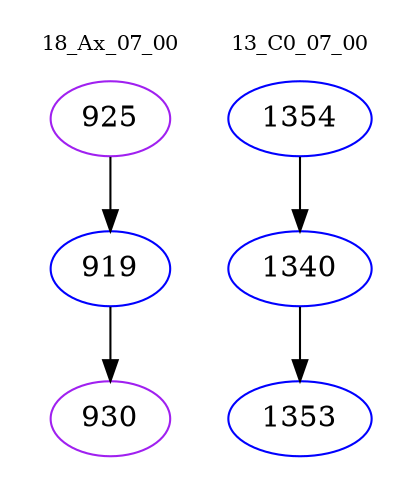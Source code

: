 digraph{
subgraph cluster_0 {
color = white
label = "18_Ax_07_00";
fontsize=10;
T0_925 [label="925", color="purple"]
T0_925 -> T0_919 [color="black"]
T0_919 [label="919", color="blue"]
T0_919 -> T0_930 [color="black"]
T0_930 [label="930", color="purple"]
}
subgraph cluster_1 {
color = white
label = "13_C0_07_00";
fontsize=10;
T1_1354 [label="1354", color="blue"]
T1_1354 -> T1_1340 [color="black"]
T1_1340 [label="1340", color="blue"]
T1_1340 -> T1_1353 [color="black"]
T1_1353 [label="1353", color="blue"]
}
}
